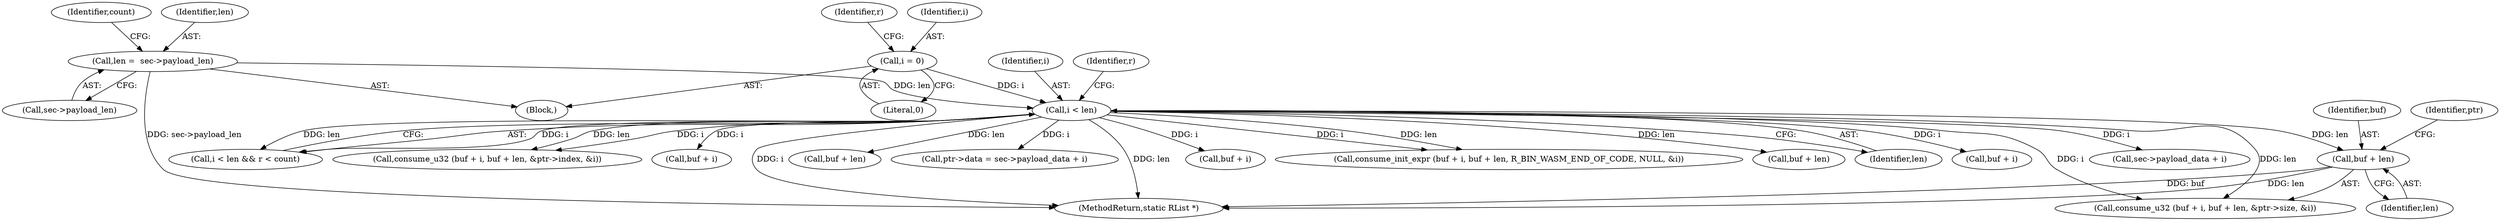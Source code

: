 digraph "1_radare2_d2632f6483a3ceb5d8e0a5fb11142c51c43978b4_0@pointer" {
"1000232" [label="(Call,buf + len)"];
"1000163" [label="(Call,i < len)"];
"1000150" [label="(Call,i = 0)"];
"1000138" [label="(Call,len =  sec->payload_len)"];
"1000203" [label="(Call,consume_init_expr (buf + i, buf + len, R_BIN_WASM_END_OF_CODE, NULL, &i))"];
"1000145" [label="(Identifier,count)"];
"1000185" [label="(Call,buf + len)"];
"1000165" [label="(Identifier,len)"];
"1000232" [label="(Call,buf + len)"];
"1000140" [label="(Call,sec->payload_len)"];
"1000233" [label="(Identifier,buf)"];
"1000237" [label="(Identifier,ptr)"];
"1000234" [label="(Identifier,len)"];
"1000150" [label="(Call,i = 0)"];
"1000155" [label="(Identifier,r)"];
"1000164" [label="(Identifier,i)"];
"1000163" [label="(Call,i < len)"];
"1000204" [label="(Call,buf + i)"];
"1000250" [label="(Call,sec->payload_data + i)"];
"1000162" [label="(Call,i < len && r < count)"];
"1000152" [label="(Literal,0)"];
"1000181" [label="(Call,consume_u32 (buf + i, buf + len, &ptr->index, &i))"];
"1000167" [label="(Identifier,r)"];
"1000138" [label="(Call,len =  sec->payload_len)"];
"1000229" [label="(Call,buf + i)"];
"1000263" [label="(MethodReturn,static RList *)"];
"1000207" [label="(Call,buf + len)"];
"1000246" [label="(Call,ptr->data = sec->payload_data + i)"];
"1000151" [label="(Identifier,i)"];
"1000228" [label="(Call,consume_u32 (buf + i, buf + len, &ptr->size, &i))"];
"1000139" [label="(Identifier,len)"];
"1000103" [label="(Block,)"];
"1000182" [label="(Call,buf + i)"];
"1000232" -> "1000228"  [label="AST: "];
"1000232" -> "1000234"  [label="CFG: "];
"1000233" -> "1000232"  [label="AST: "];
"1000234" -> "1000232"  [label="AST: "];
"1000237" -> "1000232"  [label="CFG: "];
"1000232" -> "1000263"  [label="DDG: buf"];
"1000232" -> "1000263"  [label="DDG: len"];
"1000163" -> "1000232"  [label="DDG: len"];
"1000163" -> "1000162"  [label="AST: "];
"1000163" -> "1000165"  [label="CFG: "];
"1000164" -> "1000163"  [label="AST: "];
"1000165" -> "1000163"  [label="AST: "];
"1000167" -> "1000163"  [label="CFG: "];
"1000162" -> "1000163"  [label="CFG: "];
"1000163" -> "1000263"  [label="DDG: i"];
"1000163" -> "1000263"  [label="DDG: len"];
"1000163" -> "1000162"  [label="DDG: i"];
"1000163" -> "1000162"  [label="DDG: len"];
"1000150" -> "1000163"  [label="DDG: i"];
"1000138" -> "1000163"  [label="DDG: len"];
"1000163" -> "1000181"  [label="DDG: i"];
"1000163" -> "1000181"  [label="DDG: len"];
"1000163" -> "1000182"  [label="DDG: i"];
"1000163" -> "1000185"  [label="DDG: len"];
"1000163" -> "1000203"  [label="DDG: i"];
"1000163" -> "1000203"  [label="DDG: len"];
"1000163" -> "1000204"  [label="DDG: i"];
"1000163" -> "1000207"  [label="DDG: len"];
"1000163" -> "1000228"  [label="DDG: i"];
"1000163" -> "1000228"  [label="DDG: len"];
"1000163" -> "1000229"  [label="DDG: i"];
"1000163" -> "1000246"  [label="DDG: i"];
"1000163" -> "1000250"  [label="DDG: i"];
"1000150" -> "1000103"  [label="AST: "];
"1000150" -> "1000152"  [label="CFG: "];
"1000151" -> "1000150"  [label="AST: "];
"1000152" -> "1000150"  [label="AST: "];
"1000155" -> "1000150"  [label="CFG: "];
"1000138" -> "1000103"  [label="AST: "];
"1000138" -> "1000140"  [label="CFG: "];
"1000139" -> "1000138"  [label="AST: "];
"1000140" -> "1000138"  [label="AST: "];
"1000145" -> "1000138"  [label="CFG: "];
"1000138" -> "1000263"  [label="DDG: sec->payload_len"];
}
